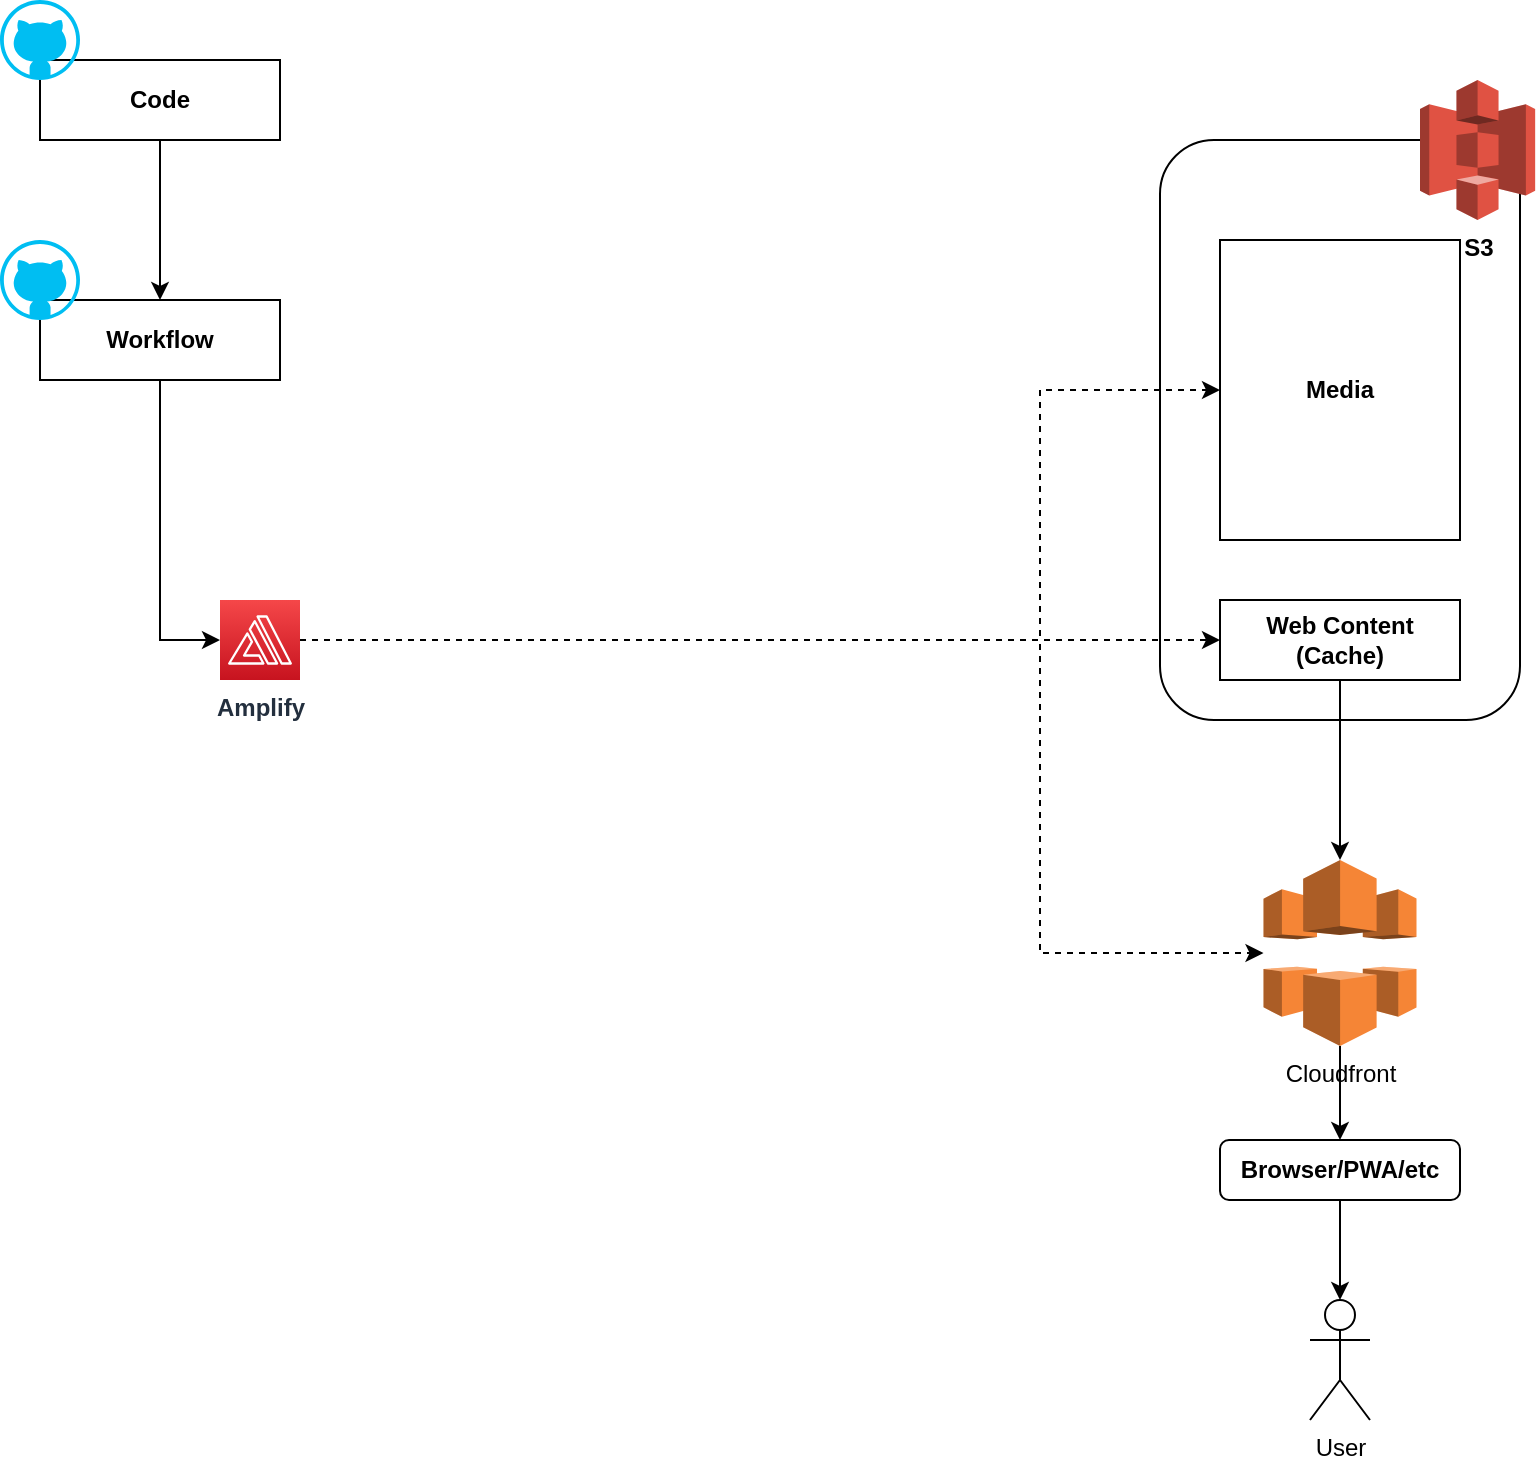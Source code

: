<mxfile version="14.2.9" type="github">
  <diagram id="B2Z4cpTw13YvtF_79rw3" name="Page-1">
    <mxGraphModel dx="1420" dy="752" grid="1" gridSize="10" guides="1" tooltips="1" connect="1" arrows="1" fold="1" page="1" pageScale="1" pageWidth="850" pageHeight="1100" math="0" shadow="0">
      <root>
        <mxCell id="0" />
        <mxCell id="1" parent="0" />
        <mxCell id="TahytCQkZXEvVSaVGi-B-6" value="" style="rounded=1;whiteSpace=wrap;html=1;" vertex="1" parent="1">
          <mxGeometry x="610" y="170" width="180" height="290" as="geometry" />
        </mxCell>
        <mxCell id="TahytCQkZXEvVSaVGi-B-25" style="edgeStyle=orthogonalEdgeStyle;rounded=0;orthogonalLoop=1;jettySize=auto;html=1;exitX=0.5;exitY=1;exitDx=0;exitDy=0;entryX=0;entryY=0.5;entryDx=0;entryDy=0;entryPerimeter=0;startArrow=none;startFill=0;endArrow=classic;endFill=1;" edge="1" parent="1" source="TahytCQkZXEvVSaVGi-B-19" target="TahytCQkZXEvVSaVGi-B-1">
          <mxGeometry relative="1" as="geometry" />
        </mxCell>
        <mxCell id="TahytCQkZXEvVSaVGi-B-19" value="Workflow" style="rounded=0;whiteSpace=wrap;html=1;fontStyle=1" vertex="1" parent="1">
          <mxGeometry x="50" y="250" width="120" height="40" as="geometry" />
        </mxCell>
        <mxCell id="TahytCQkZXEvVSaVGi-B-22" style="edgeStyle=orthogonalEdgeStyle;rounded=0;orthogonalLoop=1;jettySize=auto;html=1;exitX=1;exitY=0.5;exitDx=0;exitDy=0;exitPerimeter=0;entryX=0;entryY=0.5;entryDx=0;entryDy=0;startArrow=none;startFill=0;endArrow=classic;endFill=1;dashed=1;" edge="1" parent="1" source="TahytCQkZXEvVSaVGi-B-1" target="TahytCQkZXEvVSaVGi-B-17">
          <mxGeometry relative="1" as="geometry">
            <Array as="points">
              <mxPoint x="550" y="420" />
              <mxPoint x="550" y="295" />
            </Array>
          </mxGeometry>
        </mxCell>
        <mxCell id="TahytCQkZXEvVSaVGi-B-23" style="edgeStyle=orthogonalEdgeStyle;rounded=0;orthogonalLoop=1;jettySize=auto;html=1;exitX=1;exitY=0.5;exitDx=0;exitDy=0;exitPerimeter=0;entryX=0;entryY=0.5;entryDx=0;entryDy=0;dashed=1;startArrow=none;startFill=0;endArrow=classic;endFill=1;" edge="1" parent="1" source="TahytCQkZXEvVSaVGi-B-1" target="TahytCQkZXEvVSaVGi-B-8">
          <mxGeometry relative="1" as="geometry">
            <Array as="points">
              <mxPoint x="290" y="420" />
              <mxPoint x="290" y="420" />
            </Array>
          </mxGeometry>
        </mxCell>
        <mxCell id="TahytCQkZXEvVSaVGi-B-28" style="edgeStyle=orthogonalEdgeStyle;rounded=0;orthogonalLoop=1;jettySize=auto;html=1;exitX=1;exitY=0.5;exitDx=0;exitDy=0;exitPerimeter=0;entryX=0;entryY=0.5;entryDx=0;entryDy=0;entryPerimeter=0;dashed=1;startArrow=none;startFill=0;endArrow=classic;endFill=1;" edge="1" parent="1" source="TahytCQkZXEvVSaVGi-B-1" target="TahytCQkZXEvVSaVGi-B-9">
          <mxGeometry relative="1" as="geometry">
            <Array as="points">
              <mxPoint x="550" y="420" />
              <mxPoint x="550" y="577" />
            </Array>
          </mxGeometry>
        </mxCell>
        <mxCell id="TahytCQkZXEvVSaVGi-B-1" value="&lt;b&gt;Amplify&lt;/b&gt;" style="points=[[0,0,0],[0.25,0,0],[0.5,0,0],[0.75,0,0],[1,0,0],[0,1,0],[0.25,1,0],[0.5,1,0],[0.75,1,0],[1,1,0],[0,0.25,0],[0,0.5,0],[0,0.75,0],[1,0.25,0],[1,0.5,0],[1,0.75,0]];outlineConnect=0;fontColor=#232F3E;gradientColor=#F54749;gradientDirection=north;fillColor=#C7131F;strokeColor=#ffffff;dashed=0;verticalLabelPosition=bottom;verticalAlign=top;align=center;html=1;fontSize=12;fontStyle=0;aspect=fixed;shape=mxgraph.aws4.resourceIcon;resIcon=mxgraph.aws4.amplify;" vertex="1" parent="1">
          <mxGeometry x="140" y="400" width="40" height="40" as="geometry" />
        </mxCell>
        <mxCell id="TahytCQkZXEvVSaVGi-B-10" style="edgeStyle=orthogonalEdgeStyle;rounded=0;orthogonalLoop=1;jettySize=auto;html=1;exitX=0.5;exitY=0;exitDx=0;exitDy=0;entryX=0.5;entryY=1;entryDx=0;entryDy=0;entryPerimeter=0;startArrow=classic;startFill=1;endArrow=none;endFill=0;" edge="1" parent="1" source="TahytCQkZXEvVSaVGi-B-3" target="TahytCQkZXEvVSaVGi-B-9">
          <mxGeometry relative="1" as="geometry">
            <mxPoint x="700" y="690" as="sourcePoint" />
          </mxGeometry>
        </mxCell>
        <mxCell id="TahytCQkZXEvVSaVGi-B-5" style="edgeStyle=orthogonalEdgeStyle;rounded=0;orthogonalLoop=1;jettySize=auto;html=1;entryX=0.5;entryY=1;entryDx=0;entryDy=0;startArrow=classic;startFill=1;endArrow=none;endFill=0;" edge="1" parent="1" source="TahytCQkZXEvVSaVGi-B-4" target="TahytCQkZXEvVSaVGi-B-3">
          <mxGeometry relative="1" as="geometry">
            <mxPoint x="700" y="720" as="targetPoint" />
          </mxGeometry>
        </mxCell>
        <mxCell id="TahytCQkZXEvVSaVGi-B-4" value="User" style="shape=umlActor;verticalLabelPosition=bottom;verticalAlign=top;html=1;outlineConnect=0;" vertex="1" parent="1">
          <mxGeometry x="685" y="750" width="30" height="60" as="geometry" />
        </mxCell>
        <mxCell id="TahytCQkZXEvVSaVGi-B-7" value="S3" style="outlineConnect=0;dashed=0;verticalLabelPosition=bottom;verticalAlign=top;align=center;html=1;shape=mxgraph.aws3.s3;fillColor=#E05243;gradientColor=none;fontStyle=1" vertex="1" parent="1">
          <mxGeometry x="740" y="140" width="57.58" height="70" as="geometry" />
        </mxCell>
        <mxCell id="TahytCQkZXEvVSaVGi-B-12" style="edgeStyle=orthogonalEdgeStyle;rounded=0;orthogonalLoop=1;jettySize=auto;html=1;exitX=0.5;exitY=1;exitDx=0;exitDy=0;entryX=0.5;entryY=0;entryDx=0;entryDy=0;entryPerimeter=0;" edge="1" parent="1" source="TahytCQkZXEvVSaVGi-B-8" target="TahytCQkZXEvVSaVGi-B-9">
          <mxGeometry relative="1" as="geometry" />
        </mxCell>
        <mxCell id="TahytCQkZXEvVSaVGi-B-8" value="Web Content (Cache)" style="rounded=0;whiteSpace=wrap;html=1;fontStyle=1" vertex="1" parent="1">
          <mxGeometry x="640" y="400" width="120" height="40" as="geometry" />
        </mxCell>
        <mxCell id="TahytCQkZXEvVSaVGi-B-9" value="Cloudfront" style="outlineConnect=0;dashed=0;verticalLabelPosition=bottom;verticalAlign=top;align=center;html=1;shape=mxgraph.aws3.cloudfront;fillColor=#F58536;gradientColor=none;" vertex="1" parent="1">
          <mxGeometry x="661.75" y="530" width="76.5" height="93" as="geometry" />
        </mxCell>
        <mxCell id="TahytCQkZXEvVSaVGi-B-26" style="edgeStyle=orthogonalEdgeStyle;rounded=0;orthogonalLoop=1;jettySize=auto;html=1;exitX=0.5;exitY=1;exitDx=0;exitDy=0;entryX=0.5;entryY=0;entryDx=0;entryDy=0;startArrow=none;startFill=0;endArrow=classic;endFill=1;" edge="1" parent="1" source="TahytCQkZXEvVSaVGi-B-14" target="TahytCQkZXEvVSaVGi-B-19">
          <mxGeometry relative="1" as="geometry" />
        </mxCell>
        <mxCell id="TahytCQkZXEvVSaVGi-B-14" value="Code" style="rounded=0;whiteSpace=wrap;html=1;fontStyle=1" vertex="1" parent="1">
          <mxGeometry x="50" y="130" width="120" height="40" as="geometry" />
        </mxCell>
        <mxCell id="TahytCQkZXEvVSaVGi-B-15" value="" style="verticalLabelPosition=bottom;html=1;verticalAlign=top;align=center;strokeColor=none;fillColor=#00BEF2;shape=mxgraph.azure.github_code;pointerEvents=1;" vertex="1" parent="1">
          <mxGeometry x="30" y="100" width="40" height="40" as="geometry" />
        </mxCell>
        <mxCell id="TahytCQkZXEvVSaVGi-B-17" value="Media" style="rounded=0;whiteSpace=wrap;html=1;fontStyle=1" vertex="1" parent="1">
          <mxGeometry x="640" y="220" width="120" height="150" as="geometry" />
        </mxCell>
        <mxCell id="TahytCQkZXEvVSaVGi-B-18" value="" style="verticalLabelPosition=bottom;html=1;verticalAlign=top;align=center;strokeColor=none;fillColor=#00BEF2;shape=mxgraph.azure.github_code;pointerEvents=1;" vertex="1" parent="1">
          <mxGeometry x="30" y="220" width="40" height="40" as="geometry" />
        </mxCell>
        <mxCell id="TahytCQkZXEvVSaVGi-B-3" value="Browser/PWA/etc" style="rounded=1;whiteSpace=wrap;html=1;fontStyle=1" vertex="1" parent="1">
          <mxGeometry x="640" y="670" width="120" height="30" as="geometry" />
        </mxCell>
      </root>
    </mxGraphModel>
  </diagram>
</mxfile>
